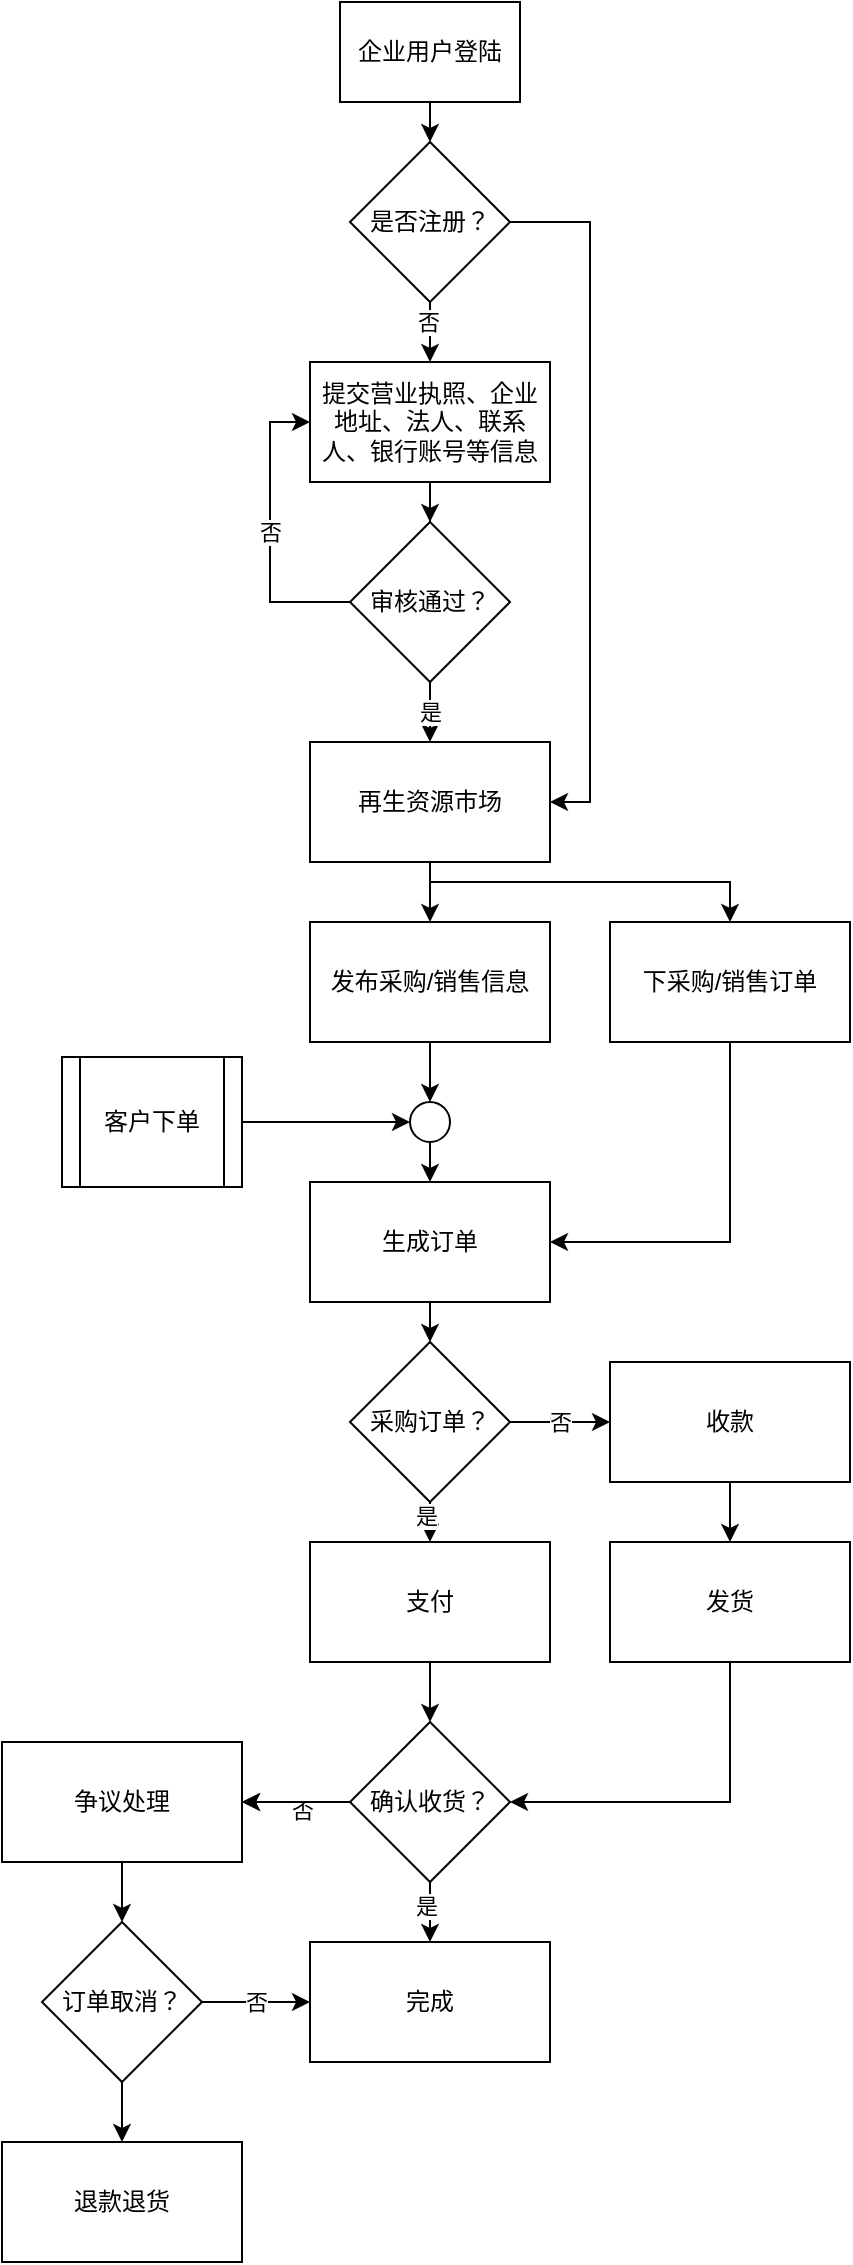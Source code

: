 <mxfile version="13.9.2" type="github">
  <diagram id="klvUw3rqrZul4Wjf6vEC" name="Page-1">
    <mxGraphModel dx="925" dy="1784" grid="1" gridSize="10" guides="1" tooltips="1" connect="1" arrows="1" fold="1" page="1" pageScale="1" pageWidth="827" pageHeight="1169" math="0" shadow="0">
      <root>
        <mxCell id="0" />
        <mxCell id="1" parent="0" />
        <mxCell id="5-sGlqxPbl1mqwODIHme-5" style="edgeStyle=orthogonalEdgeStyle;rounded=0;orthogonalLoop=1;jettySize=auto;html=1;exitX=0.5;exitY=1;exitDx=0;exitDy=0;entryX=0.5;entryY=0;entryDx=0;entryDy=0;" parent="1" source="5-sGlqxPbl1mqwODIHme-1" target="RVb1Fp9Cg0foERGPV9h4-1" edge="1">
          <mxGeometry relative="1" as="geometry">
            <mxPoint x="324" y="-150" as="targetPoint" />
          </mxGeometry>
        </mxCell>
        <mxCell id="5-sGlqxPbl1mqwODIHme-1" value="企业用户登陆" style="rounded=0;whiteSpace=wrap;html=1;" parent="1" vertex="1">
          <mxGeometry x="279" y="-210" width="90" height="50" as="geometry" />
        </mxCell>
        <mxCell id="RVb1Fp9Cg0foERGPV9h4-5" style="edgeStyle=orthogonalEdgeStyle;rounded=0;orthogonalLoop=1;jettySize=auto;html=1;exitX=0.5;exitY=1;exitDx=0;exitDy=0;entryX=0.5;entryY=0;entryDx=0;entryDy=0;" parent="1" source="RVb1Fp9Cg0foERGPV9h4-1" target="RVb1Fp9Cg0foERGPV9h4-4" edge="1">
          <mxGeometry relative="1" as="geometry" />
        </mxCell>
        <mxCell id="RVb1Fp9Cg0foERGPV9h4-6" value="否" style="edgeLabel;html=1;align=center;verticalAlign=middle;resizable=0;points=[];" parent="RVb1Fp9Cg0foERGPV9h4-5" vertex="1" connectable="0">
          <mxGeometry x="-0.333" y="-1" relative="1" as="geometry">
            <mxPoint as="offset" />
          </mxGeometry>
        </mxCell>
        <mxCell id="RVb1Fp9Cg0foERGPV9h4-22" style="edgeStyle=orthogonalEdgeStyle;rounded=0;orthogonalLoop=1;jettySize=auto;html=1;exitX=1;exitY=0.5;exitDx=0;exitDy=0;entryX=1;entryY=0.5;entryDx=0;entryDy=0;" parent="1" source="RVb1Fp9Cg0foERGPV9h4-1" target="RVb1Fp9Cg0foERGPV9h4-11" edge="1">
          <mxGeometry relative="1" as="geometry" />
        </mxCell>
        <mxCell id="RVb1Fp9Cg0foERGPV9h4-1" value="是否注册？" style="rhombus;whiteSpace=wrap;html=1;" parent="1" vertex="1">
          <mxGeometry x="284" y="-140" width="80" height="80" as="geometry" />
        </mxCell>
        <mxCell id="RVb1Fp9Cg0foERGPV9h4-9" style="edgeStyle=orthogonalEdgeStyle;rounded=0;orthogonalLoop=1;jettySize=auto;html=1;exitX=0.5;exitY=1;exitDx=0;exitDy=0;" parent="1" source="RVb1Fp9Cg0foERGPV9h4-4" target="RVb1Fp9Cg0foERGPV9h4-8" edge="1">
          <mxGeometry relative="1" as="geometry" />
        </mxCell>
        <mxCell id="RVb1Fp9Cg0foERGPV9h4-4" value="提交营业执照、企业地址、法人、联系人、银行账号等信息" style="rounded=0;whiteSpace=wrap;html=1;" parent="1" vertex="1">
          <mxGeometry x="264" y="-30" width="120" height="60" as="geometry" />
        </mxCell>
        <mxCell id="RVb1Fp9Cg0foERGPV9h4-10" value="否" style="edgeStyle=orthogonalEdgeStyle;rounded=0;orthogonalLoop=1;jettySize=auto;html=1;exitX=0;exitY=0.5;exitDx=0;exitDy=0;entryX=0;entryY=0.5;entryDx=0;entryDy=0;" parent="1" source="RVb1Fp9Cg0foERGPV9h4-8" target="RVb1Fp9Cg0foERGPV9h4-4" edge="1">
          <mxGeometry relative="1" as="geometry" />
        </mxCell>
        <mxCell id="RVb1Fp9Cg0foERGPV9h4-17" value="是" style="edgeStyle=orthogonalEdgeStyle;rounded=0;orthogonalLoop=1;jettySize=auto;html=1;exitX=0.5;exitY=1;exitDx=0;exitDy=0;entryX=0.5;entryY=0;entryDx=0;entryDy=0;" parent="1" source="RVb1Fp9Cg0foERGPV9h4-8" target="RVb1Fp9Cg0foERGPV9h4-11" edge="1">
          <mxGeometry relative="1" as="geometry" />
        </mxCell>
        <mxCell id="RVb1Fp9Cg0foERGPV9h4-8" value="审核通过？" style="rhombus;whiteSpace=wrap;html=1;" parent="1" vertex="1">
          <mxGeometry x="284" y="50" width="80" height="80" as="geometry" />
        </mxCell>
        <mxCell id="RVb1Fp9Cg0foERGPV9h4-25" style="edgeStyle=orthogonalEdgeStyle;rounded=0;orthogonalLoop=1;jettySize=auto;html=1;exitX=0.5;exitY=1;exitDx=0;exitDy=0;entryX=0.5;entryY=0;entryDx=0;entryDy=0;" parent="1" source="RVb1Fp9Cg0foERGPV9h4-11" target="RVb1Fp9Cg0foERGPV9h4-23" edge="1">
          <mxGeometry relative="1" as="geometry" />
        </mxCell>
        <mxCell id="RVb1Fp9Cg0foERGPV9h4-27" style="edgeStyle=orthogonalEdgeStyle;rounded=0;orthogonalLoop=1;jettySize=auto;html=1;exitX=0.5;exitY=1;exitDx=0;exitDy=0;entryX=0.5;entryY=0;entryDx=0;entryDy=0;" parent="1" source="RVb1Fp9Cg0foERGPV9h4-11" target="RVb1Fp9Cg0foERGPV9h4-24" edge="1">
          <mxGeometry relative="1" as="geometry">
            <Array as="points">
              <mxPoint x="324" y="230" />
              <mxPoint x="474" y="230" />
            </Array>
          </mxGeometry>
        </mxCell>
        <mxCell id="RVb1Fp9Cg0foERGPV9h4-11" value="再生资源市场" style="rounded=0;whiteSpace=wrap;html=1;" parent="1" vertex="1">
          <mxGeometry x="264" y="160" width="120" height="60" as="geometry" />
        </mxCell>
        <mxCell id="PGyP7cInCmLSb7LCfhxC-2" style="edgeStyle=orthogonalEdgeStyle;rounded=0;orthogonalLoop=1;jettySize=auto;html=1;exitX=0.5;exitY=1;exitDx=0;exitDy=0;entryX=0.5;entryY=0;entryDx=0;entryDy=0;" edge="1" parent="1" source="RVb1Fp9Cg0foERGPV9h4-23" target="PGyP7cInCmLSb7LCfhxC-1">
          <mxGeometry relative="1" as="geometry" />
        </mxCell>
        <mxCell id="RVb1Fp9Cg0foERGPV9h4-23" value="发布采购/销售信息" style="rounded=0;whiteSpace=wrap;html=1;" parent="1" vertex="1">
          <mxGeometry x="264" y="250" width="120" height="60" as="geometry" />
        </mxCell>
        <mxCell id="RVb1Fp9Cg0foERGPV9h4-30" style="edgeStyle=orthogonalEdgeStyle;rounded=0;orthogonalLoop=1;jettySize=auto;html=1;exitX=0.5;exitY=1;exitDx=0;exitDy=0;entryX=1;entryY=0.5;entryDx=0;entryDy=0;" parent="1" source="RVb1Fp9Cg0foERGPV9h4-24" target="RVb1Fp9Cg0foERGPV9h4-29" edge="1">
          <mxGeometry relative="1" as="geometry" />
        </mxCell>
        <mxCell id="RVb1Fp9Cg0foERGPV9h4-24" value="下采购/销售订单" style="rounded=0;whiteSpace=wrap;html=1;" parent="1" vertex="1">
          <mxGeometry x="414" y="250" width="120" height="60" as="geometry" />
        </mxCell>
        <mxCell id="PGyP7cInCmLSb7LCfhxC-8" style="edgeStyle=orthogonalEdgeStyle;rounded=0;orthogonalLoop=1;jettySize=auto;html=1;exitX=0.5;exitY=1;exitDx=0;exitDy=0;entryX=0.5;entryY=0;entryDx=0;entryDy=0;" edge="1" parent="1" source="RVb1Fp9Cg0foERGPV9h4-29" target="PGyP7cInCmLSb7LCfhxC-7">
          <mxGeometry relative="1" as="geometry" />
        </mxCell>
        <mxCell id="RVb1Fp9Cg0foERGPV9h4-29" value="生成订单" style="rounded=0;whiteSpace=wrap;html=1;" parent="1" vertex="1">
          <mxGeometry x="264" y="380" width="120" height="60" as="geometry" />
        </mxCell>
        <mxCell id="PGyP7cInCmLSb7LCfhxC-3" style="edgeStyle=orthogonalEdgeStyle;rounded=0;orthogonalLoop=1;jettySize=auto;html=1;exitX=0.5;exitY=1;exitDx=0;exitDy=0;entryX=0.5;entryY=0;entryDx=0;entryDy=0;" edge="1" parent="1" source="PGyP7cInCmLSb7LCfhxC-1" target="RVb1Fp9Cg0foERGPV9h4-29">
          <mxGeometry relative="1" as="geometry" />
        </mxCell>
        <mxCell id="PGyP7cInCmLSb7LCfhxC-1" value="" style="ellipse;whiteSpace=wrap;html=1;aspect=fixed;" vertex="1" parent="1">
          <mxGeometry x="314" y="340" width="20" height="20" as="geometry" />
        </mxCell>
        <mxCell id="PGyP7cInCmLSb7LCfhxC-5" style="edgeStyle=orthogonalEdgeStyle;rounded=0;orthogonalLoop=1;jettySize=auto;html=1;exitX=1;exitY=0.5;exitDx=0;exitDy=0;entryX=0;entryY=0.5;entryDx=0;entryDy=0;" edge="1" parent="1" source="PGyP7cInCmLSb7LCfhxC-4" target="PGyP7cInCmLSb7LCfhxC-1">
          <mxGeometry relative="1" as="geometry" />
        </mxCell>
        <mxCell id="PGyP7cInCmLSb7LCfhxC-4" value="客户下单" style="shape=process;whiteSpace=wrap;html=1;backgroundOutline=1;" vertex="1" parent="1">
          <mxGeometry x="140" y="317.5" width="90" height="65" as="geometry" />
        </mxCell>
        <mxCell id="PGyP7cInCmLSb7LCfhxC-10" style="edgeStyle=orthogonalEdgeStyle;rounded=0;orthogonalLoop=1;jettySize=auto;html=1;exitX=0.5;exitY=1;exitDx=0;exitDy=0;entryX=0.5;entryY=0;entryDx=0;entryDy=0;" edge="1" parent="1" source="PGyP7cInCmLSb7LCfhxC-7" target="PGyP7cInCmLSb7LCfhxC-9">
          <mxGeometry relative="1" as="geometry" />
        </mxCell>
        <mxCell id="PGyP7cInCmLSb7LCfhxC-11" value="是" style="edgeLabel;html=1;align=center;verticalAlign=middle;resizable=0;points=[];" vertex="1" connectable="0" parent="PGyP7cInCmLSb7LCfhxC-10">
          <mxGeometry x="-0.35" y="-2" relative="1" as="geometry">
            <mxPoint as="offset" />
          </mxGeometry>
        </mxCell>
        <mxCell id="PGyP7cInCmLSb7LCfhxC-19" value="否" style="edgeStyle=orthogonalEdgeStyle;rounded=0;orthogonalLoop=1;jettySize=auto;html=1;exitX=1;exitY=0.5;exitDx=0;exitDy=0;entryX=0;entryY=0.5;entryDx=0;entryDy=0;" edge="1" parent="1" source="PGyP7cInCmLSb7LCfhxC-7" target="PGyP7cInCmLSb7LCfhxC-12">
          <mxGeometry relative="1" as="geometry" />
        </mxCell>
        <mxCell id="PGyP7cInCmLSb7LCfhxC-7" value="采购订单？" style="rhombus;whiteSpace=wrap;html=1;" vertex="1" parent="1">
          <mxGeometry x="284" y="460" width="80" height="80" as="geometry" />
        </mxCell>
        <mxCell id="PGyP7cInCmLSb7LCfhxC-17" style="edgeStyle=orthogonalEdgeStyle;rounded=0;orthogonalLoop=1;jettySize=auto;html=1;exitX=0.5;exitY=1;exitDx=0;exitDy=0;entryX=0.5;entryY=0;entryDx=0;entryDy=0;" edge="1" parent="1" source="PGyP7cInCmLSb7LCfhxC-9">
          <mxGeometry relative="1" as="geometry">
            <mxPoint x="324" y="650" as="targetPoint" />
          </mxGeometry>
        </mxCell>
        <mxCell id="PGyP7cInCmLSb7LCfhxC-9" value="支付" style="rounded=0;whiteSpace=wrap;html=1;" vertex="1" parent="1">
          <mxGeometry x="264" y="560" width="120" height="60" as="geometry" />
        </mxCell>
        <mxCell id="PGyP7cInCmLSb7LCfhxC-18" style="edgeStyle=orthogonalEdgeStyle;rounded=0;orthogonalLoop=1;jettySize=auto;html=1;exitX=0.5;exitY=1;exitDx=0;exitDy=0;entryX=0.5;entryY=0;entryDx=0;entryDy=0;" edge="1" parent="1" source="PGyP7cInCmLSb7LCfhxC-12" target="PGyP7cInCmLSb7LCfhxC-15">
          <mxGeometry relative="1" as="geometry" />
        </mxCell>
        <mxCell id="PGyP7cInCmLSb7LCfhxC-12" value="收款" style="rounded=0;whiteSpace=wrap;html=1;" vertex="1" parent="1">
          <mxGeometry x="414" y="470" width="120" height="60" as="geometry" />
        </mxCell>
        <mxCell id="PGyP7cInCmLSb7LCfhxC-27" style="edgeStyle=orthogonalEdgeStyle;rounded=0;orthogonalLoop=1;jettySize=auto;html=1;exitX=0.5;exitY=1;exitDx=0;exitDy=0;entryX=1;entryY=0.5;entryDx=0;entryDy=0;" edge="1" parent="1" source="PGyP7cInCmLSb7LCfhxC-15" target="PGyP7cInCmLSb7LCfhxC-21">
          <mxGeometry relative="1" as="geometry" />
        </mxCell>
        <mxCell id="PGyP7cInCmLSb7LCfhxC-15" value="发货" style="rounded=0;whiteSpace=wrap;html=1;" vertex="1" parent="1">
          <mxGeometry x="414" y="560" width="120" height="60" as="geometry" />
        </mxCell>
        <mxCell id="PGyP7cInCmLSb7LCfhxC-23" style="edgeStyle=orthogonalEdgeStyle;rounded=0;orthogonalLoop=1;jettySize=auto;html=1;exitX=0.5;exitY=1;exitDx=0;exitDy=0;entryX=0.5;entryY=0;entryDx=0;entryDy=0;" edge="1" parent="1" source="PGyP7cInCmLSb7LCfhxC-21" target="PGyP7cInCmLSb7LCfhxC-22">
          <mxGeometry relative="1" as="geometry" />
        </mxCell>
        <mxCell id="PGyP7cInCmLSb7LCfhxC-24" value="是" style="edgeLabel;html=1;align=center;verticalAlign=middle;resizable=0;points=[];" vertex="1" connectable="0" parent="PGyP7cInCmLSb7LCfhxC-23">
          <mxGeometry x="-0.2" y="-2" relative="1" as="geometry">
            <mxPoint as="offset" />
          </mxGeometry>
        </mxCell>
        <mxCell id="PGyP7cInCmLSb7LCfhxC-26" style="edgeStyle=orthogonalEdgeStyle;rounded=0;orthogonalLoop=1;jettySize=auto;html=1;exitX=0;exitY=0.5;exitDx=0;exitDy=0;entryX=1;entryY=0.5;entryDx=0;entryDy=0;" edge="1" parent="1" source="PGyP7cInCmLSb7LCfhxC-21" target="PGyP7cInCmLSb7LCfhxC-25">
          <mxGeometry relative="1" as="geometry" />
        </mxCell>
        <mxCell id="PGyP7cInCmLSb7LCfhxC-28" value="否" style="edgeLabel;html=1;align=center;verticalAlign=middle;resizable=0;points=[];" vertex="1" connectable="0" parent="PGyP7cInCmLSb7LCfhxC-26">
          <mxGeometry x="-0.1" y="4" relative="1" as="geometry">
            <mxPoint as="offset" />
          </mxGeometry>
        </mxCell>
        <mxCell id="PGyP7cInCmLSb7LCfhxC-34" value="" style="edgeStyle=orthogonalEdgeStyle;rounded=0;orthogonalLoop=1;jettySize=auto;html=1;" edge="1" parent="1" source="PGyP7cInCmLSb7LCfhxC-21" target="PGyP7cInCmLSb7LCfhxC-25">
          <mxGeometry relative="1" as="geometry" />
        </mxCell>
        <mxCell id="PGyP7cInCmLSb7LCfhxC-21" value="确认收货？" style="rhombus;whiteSpace=wrap;html=1;" vertex="1" parent="1">
          <mxGeometry x="284" y="650" width="80" height="80" as="geometry" />
        </mxCell>
        <mxCell id="PGyP7cInCmLSb7LCfhxC-22" value="完成" style="rounded=0;whiteSpace=wrap;html=1;" vertex="1" parent="1">
          <mxGeometry x="264" y="760" width="120" height="60" as="geometry" />
        </mxCell>
        <mxCell id="PGyP7cInCmLSb7LCfhxC-31" style="edgeStyle=orthogonalEdgeStyle;rounded=0;orthogonalLoop=1;jettySize=auto;html=1;exitX=0.5;exitY=1;exitDx=0;exitDy=0;entryX=0.5;entryY=0;entryDx=0;entryDy=0;" edge="1" parent="1" source="PGyP7cInCmLSb7LCfhxC-25" target="PGyP7cInCmLSb7LCfhxC-29">
          <mxGeometry relative="1" as="geometry" />
        </mxCell>
        <mxCell id="PGyP7cInCmLSb7LCfhxC-25" value="争议处理" style="rounded=0;whiteSpace=wrap;html=1;" vertex="1" parent="1">
          <mxGeometry x="110" y="660" width="120" height="60" as="geometry" />
        </mxCell>
        <mxCell id="PGyP7cInCmLSb7LCfhxC-30" value="否" style="edgeStyle=orthogonalEdgeStyle;rounded=0;orthogonalLoop=1;jettySize=auto;html=1;exitX=1;exitY=0.5;exitDx=0;exitDy=0;entryX=0;entryY=0.5;entryDx=0;entryDy=0;" edge="1" parent="1" source="PGyP7cInCmLSb7LCfhxC-29" target="PGyP7cInCmLSb7LCfhxC-22">
          <mxGeometry relative="1" as="geometry" />
        </mxCell>
        <mxCell id="PGyP7cInCmLSb7LCfhxC-33" style="edgeStyle=orthogonalEdgeStyle;rounded=0;orthogonalLoop=1;jettySize=auto;html=1;exitX=0.5;exitY=1;exitDx=0;exitDy=0;entryX=0.5;entryY=0;entryDx=0;entryDy=0;" edge="1" parent="1" source="PGyP7cInCmLSb7LCfhxC-29" target="PGyP7cInCmLSb7LCfhxC-32">
          <mxGeometry relative="1" as="geometry" />
        </mxCell>
        <mxCell id="PGyP7cInCmLSb7LCfhxC-29" value="订单取消？" style="rhombus;whiteSpace=wrap;html=1;" vertex="1" parent="1">
          <mxGeometry x="130" y="750" width="80" height="80" as="geometry" />
        </mxCell>
        <mxCell id="PGyP7cInCmLSb7LCfhxC-32" value="退款退货" style="rounded=0;whiteSpace=wrap;html=1;" vertex="1" parent="1">
          <mxGeometry x="110" y="860" width="120" height="60" as="geometry" />
        </mxCell>
      </root>
    </mxGraphModel>
  </diagram>
</mxfile>
